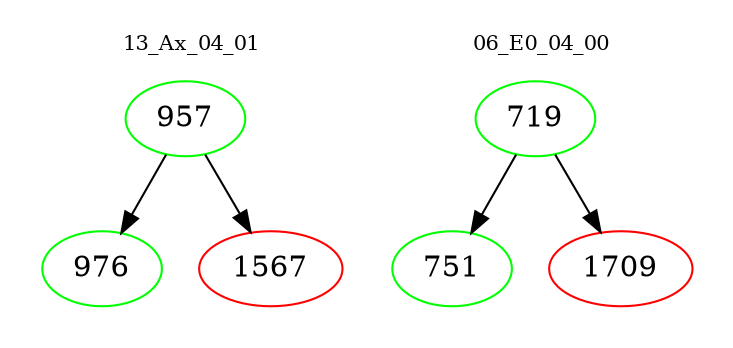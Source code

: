 digraph{
subgraph cluster_0 {
color = white
label = "13_Ax_04_01";
fontsize=10;
T0_957 [label="957", color="green"]
T0_957 -> T0_976 [color="black"]
T0_976 [label="976", color="green"]
T0_957 -> T0_1567 [color="black"]
T0_1567 [label="1567", color="red"]
}
subgraph cluster_1 {
color = white
label = "06_E0_04_00";
fontsize=10;
T1_719 [label="719", color="green"]
T1_719 -> T1_751 [color="black"]
T1_751 [label="751", color="green"]
T1_719 -> T1_1709 [color="black"]
T1_1709 [label="1709", color="red"]
}
}
